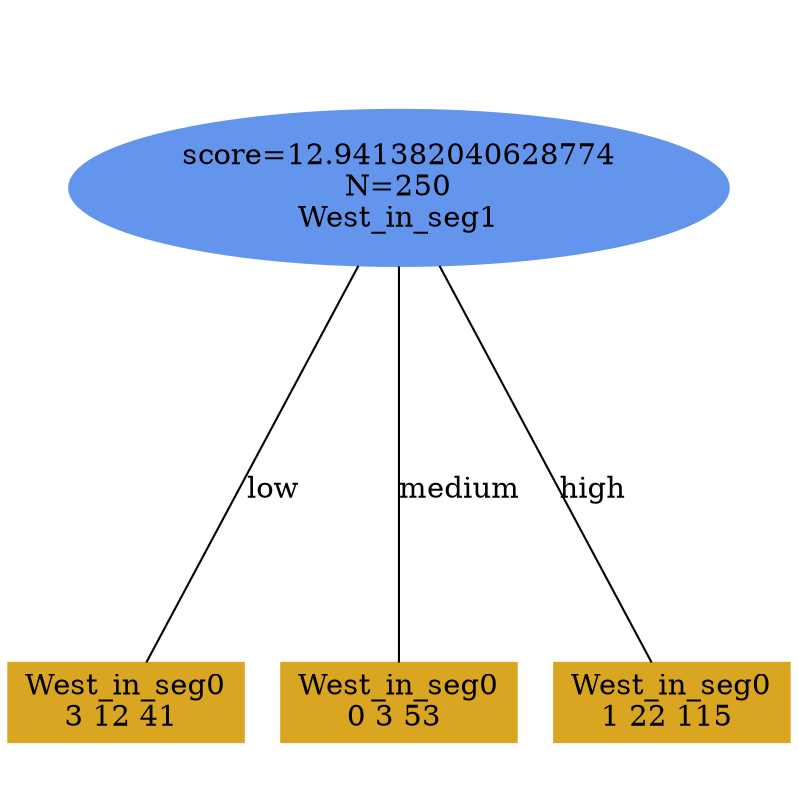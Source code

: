 digraph "DD" {
size = "7.5,10"
ratio=1.0;
center = true;
edge [dir = none];
{ rank = same; node [shape=ellipse, style=filled, color=cornflowerblue];"5719" [label="score=12.941382040628774\nN=250\nWest_in_seg1"];}
{ rank = same; node [shape=box, style=filled, color=goldenrod];"5720" [label="West_in_seg0\n3 12 41 "];}
{ rank = same; node [shape=box, style=filled, color=goldenrod];"5721" [label="West_in_seg0\n0 3 53 "];}
{ rank = same; node [shape=box, style=filled, color=goldenrod];"5722" [label="West_in_seg0\n1 22 115 "];}
"5719" -> "5720" [label = "low"];
"5719" -> "5721" [label = "medium"];
"5719" -> "5722" [label = "high"];

}